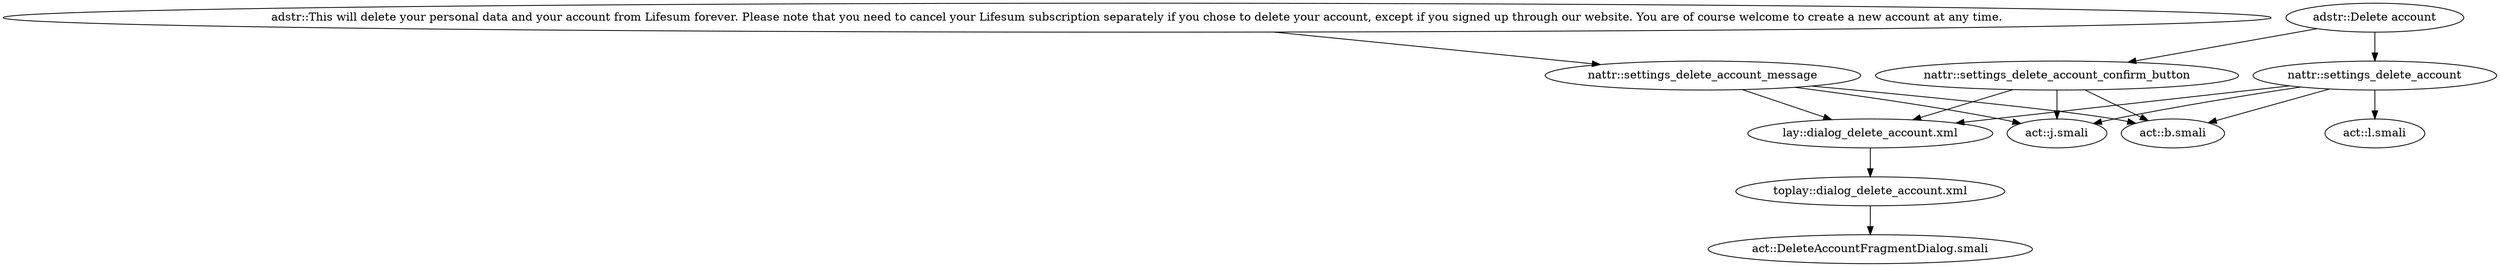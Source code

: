 digraph G {
"adstr::Delete account" -> "nattr::settings_delete_account"
"adstr::Delete account" -> "nattr::settings_delete_account_confirm_button"
"adstr::This will delete your personal data and your account from Lifesum forever. Please note that you need to cancel your Lifesum subscription separately if you chose to delete your account, except if you signed up through our website. You are of course welcome to create a new account at any time." -> "nattr::settings_delete_account_message"
"nattr::settings_delete_account" -> "lay::dialog_delete_account.xml"
"nattr::settings_delete_account_confirm_button" -> "lay::dialog_delete_account.xml"
"nattr::settings_delete_account_message" -> "lay::dialog_delete_account.xml"
"nattr::settings_delete_account" -> "act::j.smali"
"nattr::settings_delete_account" -> "act::l.smali"
"nattr::settings_delete_account" -> "act::b.smali"
"nattr::settings_delete_account_confirm_button" -> "act::j.smali"
"nattr::settings_delete_account_confirm_button" -> "act::b.smali"
"nattr::settings_delete_account_message" -> "act::j.smali"
"nattr::settings_delete_account_message" -> "act::b.smali"
"lay::dialog_delete_account.xml" -> "toplay::dialog_delete_account.xml"
"toplay::dialog_delete_account.xml" -> "act::DeleteAccountFragmentDialog.smali"
}

